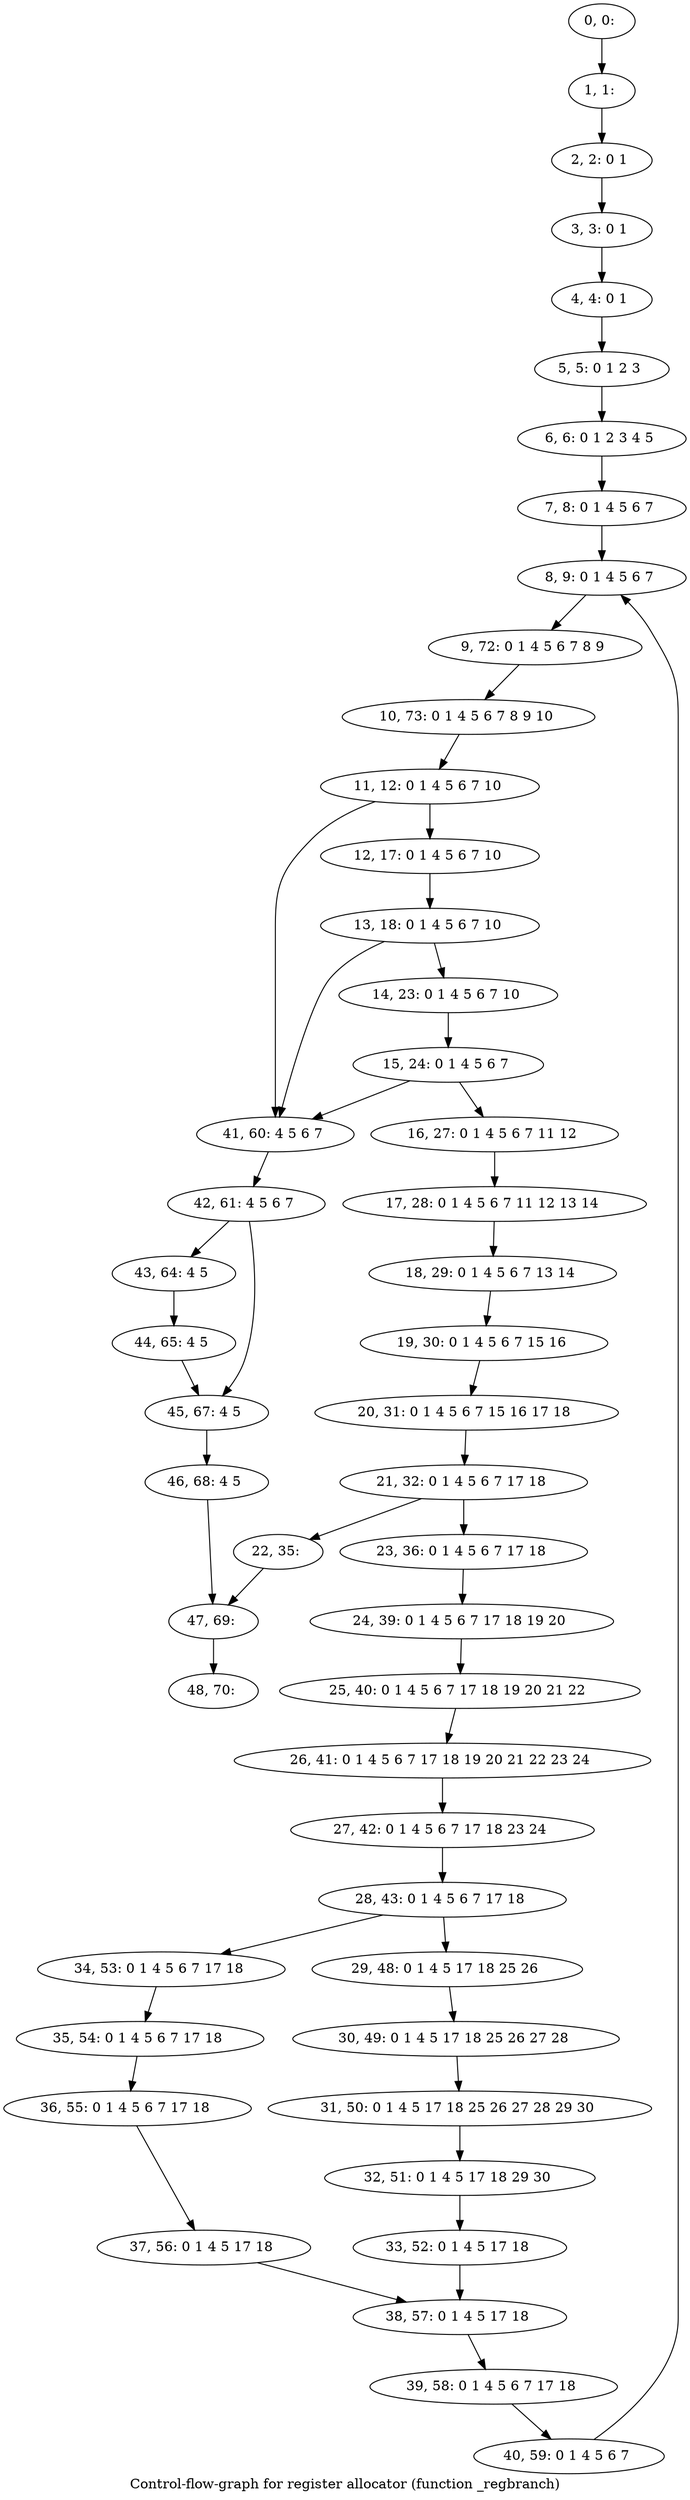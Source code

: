 digraph G {
graph [label="Control-flow-graph for register allocator (function _regbranch)"]
0[label="0, 0: "];
1[label="1, 1: "];
2[label="2, 2: 0 1 "];
3[label="3, 3: 0 1 "];
4[label="4, 4: 0 1 "];
5[label="5, 5: 0 1 2 3 "];
6[label="6, 6: 0 1 2 3 4 5 "];
7[label="7, 8: 0 1 4 5 6 7 "];
8[label="8, 9: 0 1 4 5 6 7 "];
9[label="9, 72: 0 1 4 5 6 7 8 9 "];
10[label="10, 73: 0 1 4 5 6 7 8 9 10 "];
11[label="11, 12: 0 1 4 5 6 7 10 "];
12[label="12, 17: 0 1 4 5 6 7 10 "];
13[label="13, 18: 0 1 4 5 6 7 10 "];
14[label="14, 23: 0 1 4 5 6 7 10 "];
15[label="15, 24: 0 1 4 5 6 7 "];
16[label="16, 27: 0 1 4 5 6 7 11 12 "];
17[label="17, 28: 0 1 4 5 6 7 11 12 13 14 "];
18[label="18, 29: 0 1 4 5 6 7 13 14 "];
19[label="19, 30: 0 1 4 5 6 7 15 16 "];
20[label="20, 31: 0 1 4 5 6 7 15 16 17 18 "];
21[label="21, 32: 0 1 4 5 6 7 17 18 "];
22[label="22, 35: "];
23[label="23, 36: 0 1 4 5 6 7 17 18 "];
24[label="24, 39: 0 1 4 5 6 7 17 18 19 20 "];
25[label="25, 40: 0 1 4 5 6 7 17 18 19 20 21 22 "];
26[label="26, 41: 0 1 4 5 6 7 17 18 19 20 21 22 23 24 "];
27[label="27, 42: 0 1 4 5 6 7 17 18 23 24 "];
28[label="28, 43: 0 1 4 5 6 7 17 18 "];
29[label="29, 48: 0 1 4 5 17 18 25 26 "];
30[label="30, 49: 0 1 4 5 17 18 25 26 27 28 "];
31[label="31, 50: 0 1 4 5 17 18 25 26 27 28 29 30 "];
32[label="32, 51: 0 1 4 5 17 18 29 30 "];
33[label="33, 52: 0 1 4 5 17 18 "];
34[label="34, 53: 0 1 4 5 6 7 17 18 "];
35[label="35, 54: 0 1 4 5 6 7 17 18 "];
36[label="36, 55: 0 1 4 5 6 7 17 18 "];
37[label="37, 56: 0 1 4 5 17 18 "];
38[label="38, 57: 0 1 4 5 17 18 "];
39[label="39, 58: 0 1 4 5 6 7 17 18 "];
40[label="40, 59: 0 1 4 5 6 7 "];
41[label="41, 60: 4 5 6 7 "];
42[label="42, 61: 4 5 6 7 "];
43[label="43, 64: 4 5 "];
44[label="44, 65: 4 5 "];
45[label="45, 67: 4 5 "];
46[label="46, 68: 4 5 "];
47[label="47, 69: "];
48[label="48, 70: "];
0->1 ;
1->2 ;
2->3 ;
3->4 ;
4->5 ;
5->6 ;
6->7 ;
7->8 ;
8->9 ;
9->10 ;
10->11 ;
11->12 ;
11->41 ;
12->13 ;
13->14 ;
13->41 ;
14->15 ;
15->16 ;
15->41 ;
16->17 ;
17->18 ;
18->19 ;
19->20 ;
20->21 ;
21->22 ;
21->23 ;
22->47 ;
23->24 ;
24->25 ;
25->26 ;
26->27 ;
27->28 ;
28->29 ;
28->34 ;
29->30 ;
30->31 ;
31->32 ;
32->33 ;
33->38 ;
34->35 ;
35->36 ;
36->37 ;
37->38 ;
38->39 ;
39->40 ;
40->8 ;
41->42 ;
42->43 ;
42->45 ;
43->44 ;
44->45 ;
45->46 ;
46->47 ;
47->48 ;
}
